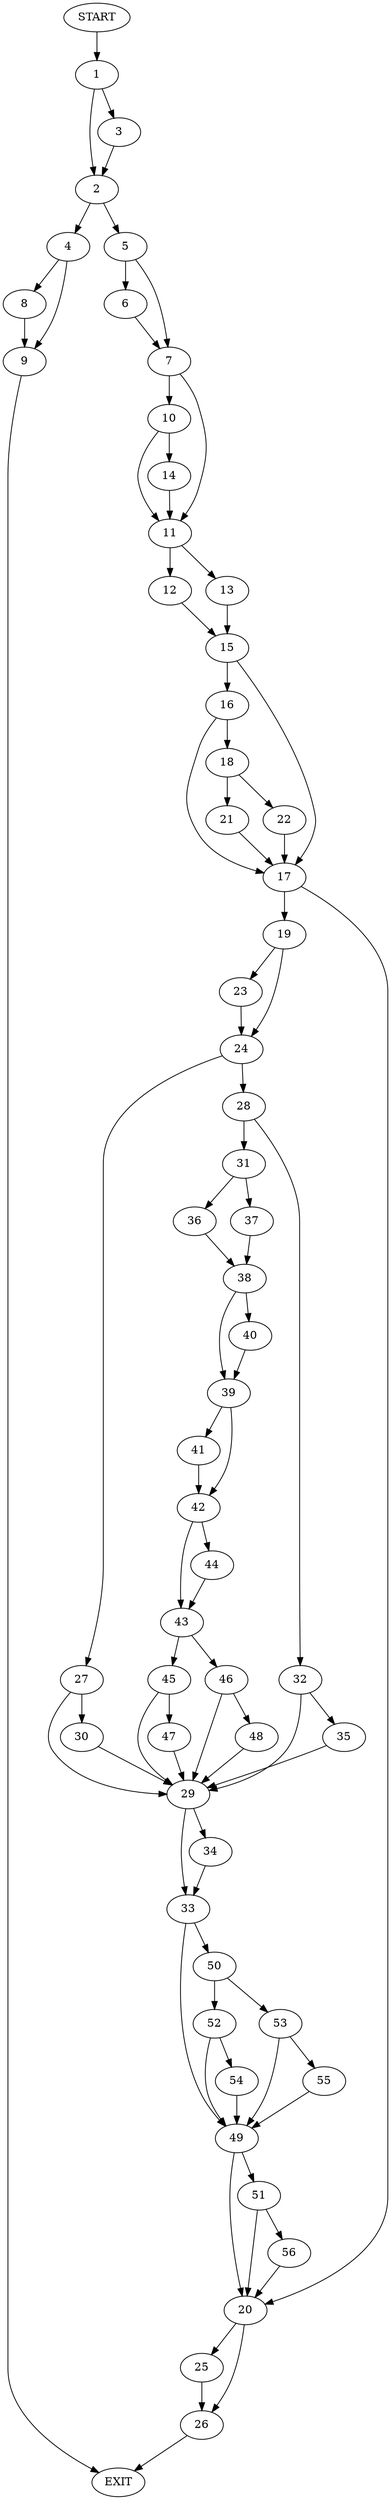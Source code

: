 digraph {
0 [label="START"]
57 [label="EXIT"]
0 -> 1
1 -> 2
1 -> 3
2 -> 4
2 -> 5
3 -> 2
5 -> 6
5 -> 7
4 -> 8
4 -> 9
9 -> 57
8 -> 9
6 -> 7
7 -> 10
7 -> 11
11 -> 12
11 -> 13
10 -> 14
10 -> 11
14 -> 11
13 -> 15
12 -> 15
15 -> 16
15 -> 17
16 -> 18
16 -> 17
17 -> 19
17 -> 20
18 -> 21
18 -> 22
22 -> 17
21 -> 17
19 -> 23
19 -> 24
20 -> 25
20 -> 26
23 -> 24
24 -> 27
24 -> 28
27 -> 29
27 -> 30
28 -> 31
28 -> 32
30 -> 29
29 -> 33
29 -> 34
32 -> 29
32 -> 35
31 -> 36
31 -> 37
35 -> 29
36 -> 38
37 -> 38
38 -> 39
38 -> 40
39 -> 41
39 -> 42
40 -> 39
41 -> 42
42 -> 43
42 -> 44
44 -> 43
43 -> 45
43 -> 46
45 -> 29
45 -> 47
46 -> 29
46 -> 48
48 -> 29
47 -> 29
34 -> 33
33 -> 49
33 -> 50
49 -> 51
49 -> 20
50 -> 52
50 -> 53
52 -> 49
52 -> 54
53 -> 49
53 -> 55
54 -> 49
55 -> 49
51 -> 56
51 -> 20
56 -> 20
25 -> 26
26 -> 57
}
